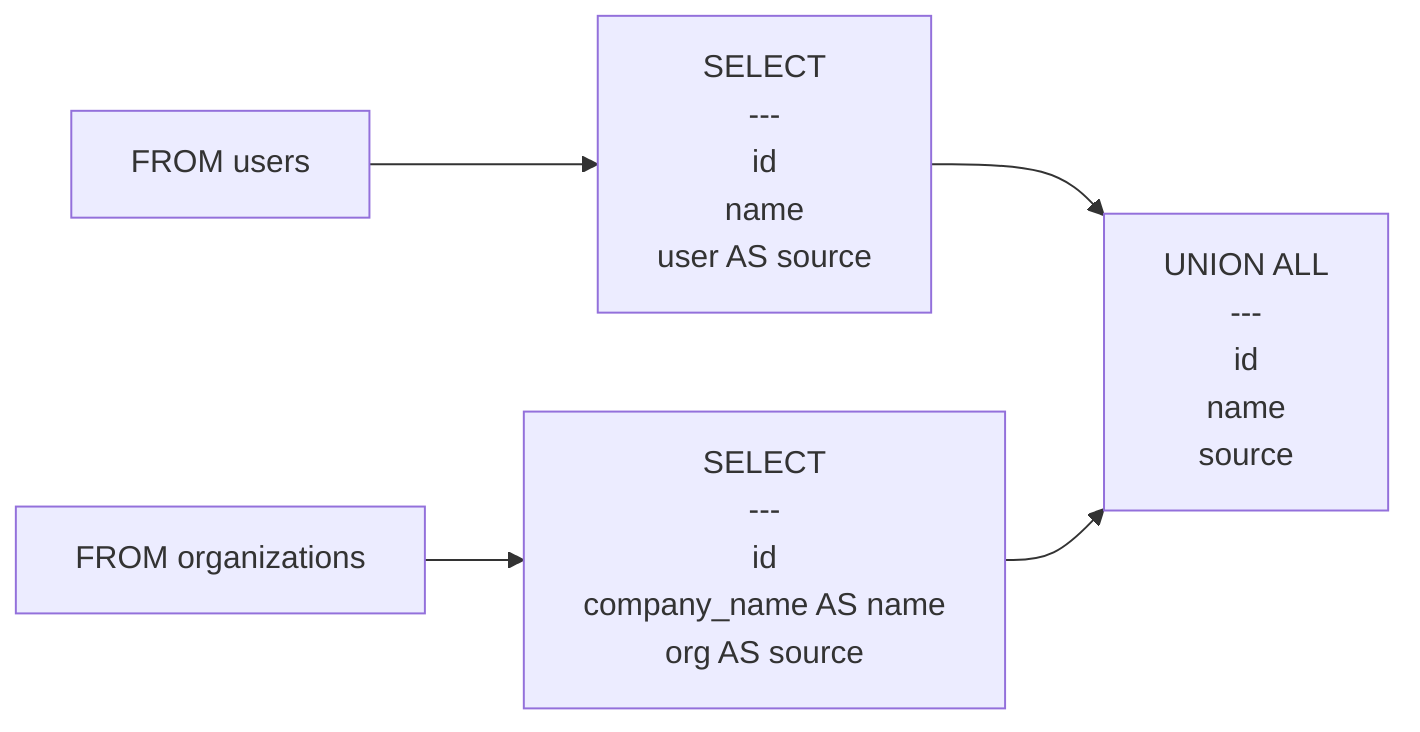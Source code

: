 flowchart LR
    node_0[FROM users]
    node_1["SELECT<br/>---<br/>id<br/>name<br/>user AS source"]
    node_2["UNION ALL<br/>---<br/>id<br/>name<br/>source"]
    node_3[FROM organizations]
    node_4["SELECT<br/>---<br/>id<br/>company_name AS name<br/>org AS source"]
    node_0 --> node_1
    node_1 --> node_2
    node_3 --> node_4
    node_4 --> node_2